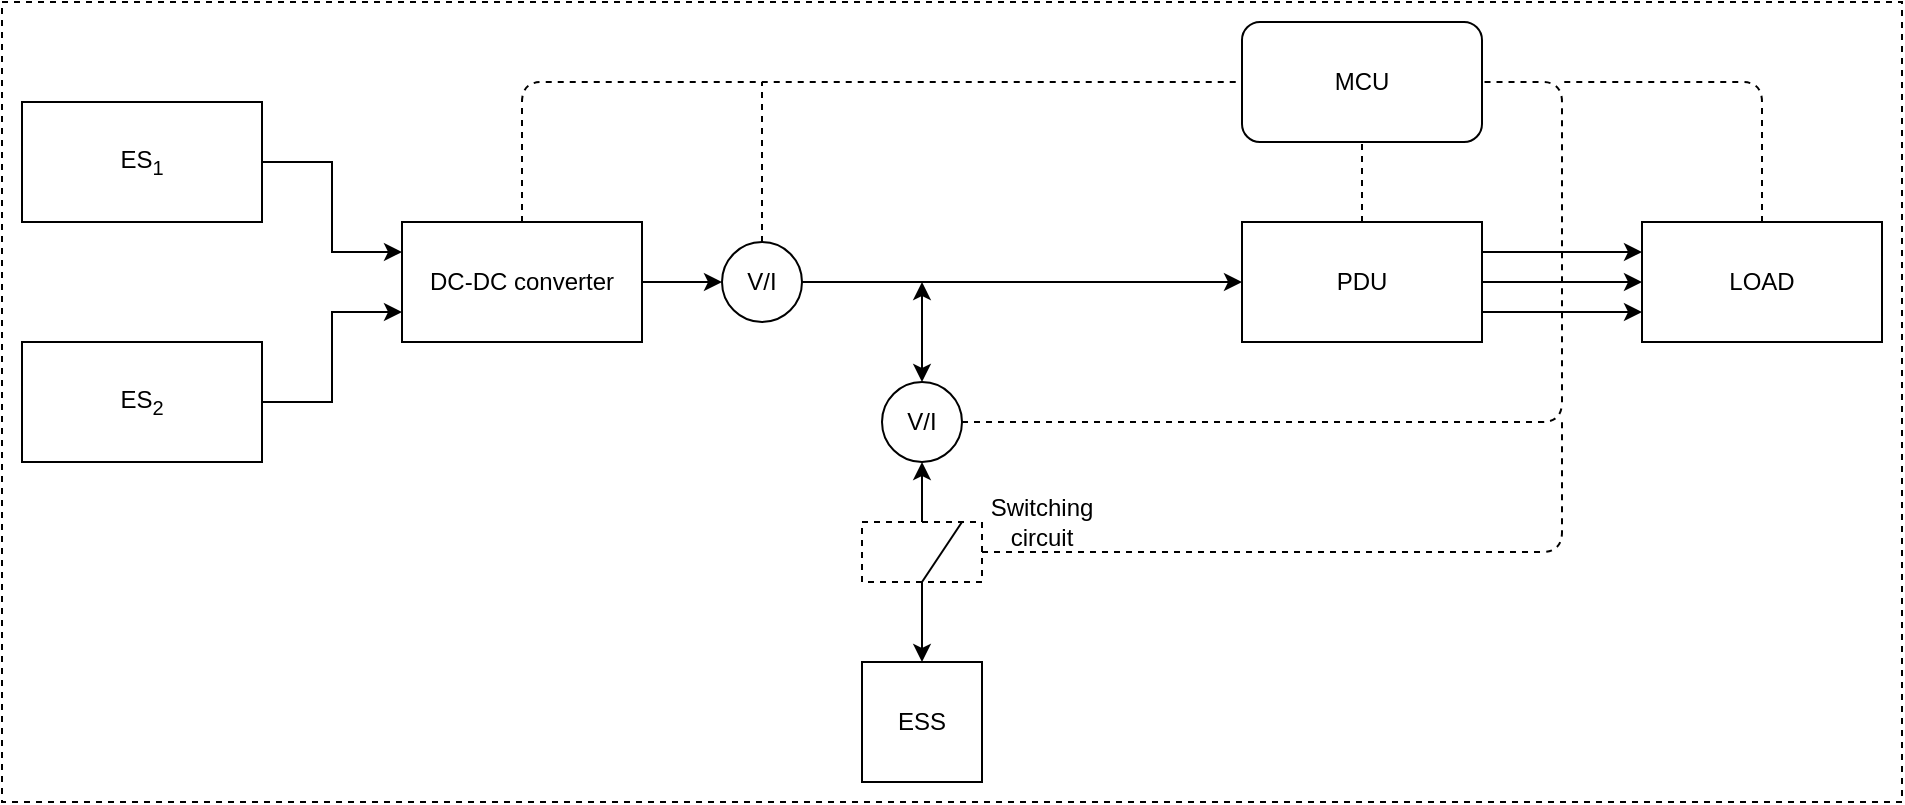 <mxfile version="12.7.0" type="google"><diagram id="Jv_8hTByM6Xw5LqcJcAm" name="Page-1"><mxGraphModel dx="1038" dy="580" grid="1" gridSize="10" guides="1" tooltips="1" connect="1" arrows="1" fold="1" page="1" pageScale="1" pageWidth="827" pageHeight="1169" math="0" shadow="0"><root><mxCell id="0"/><mxCell id="1" parent="0"/><mxCell id="ejpW_IllJ5BGZCX-QVNQ-38" value="" style="rounded=0;whiteSpace=wrap;html=1;dashed=1;" parent="1" vertex="1"><mxGeometry x="20" y="70" width="950" height="400" as="geometry"/></mxCell><mxCell id="ejpW_IllJ5BGZCX-QVNQ-7" value="" style="edgeStyle=orthogonalEdgeStyle;rounded=0;orthogonalLoop=1;jettySize=auto;html=1;exitX=1;exitY=0.25;exitDx=0;exitDy=0;entryX=0;entryY=0.25;entryDx=0;entryDy=0;" parent="1" source="ejpW_IllJ5BGZCX-QVNQ-1" target="ejpW_IllJ5BGZCX-QVNQ-4" edge="1"><mxGeometry relative="1" as="geometry"><Array as="points"><mxPoint x="150" y="150"/><mxPoint x="185" y="150"/><mxPoint x="185" y="195"/></Array></mxGeometry></mxCell><mxCell id="ejpW_IllJ5BGZCX-QVNQ-1" value="ES&lt;sub&gt;1&lt;/sub&gt;" style="rounded=0;whiteSpace=wrap;html=1;" parent="1" vertex="1"><mxGeometry x="30" y="120" width="120" height="60" as="geometry"/></mxCell><mxCell id="ejpW_IllJ5BGZCX-QVNQ-10" style="edgeStyle=orthogonalEdgeStyle;rounded=0;orthogonalLoop=1;jettySize=auto;html=1;exitX=1;exitY=0.5;exitDx=0;exitDy=0;entryX=0;entryY=0.5;entryDx=0;entryDy=0;" parent="1" source="ejpW_IllJ5BGZCX-QVNQ-4" target="ejpW_IllJ5BGZCX-QVNQ-6" edge="1"><mxGeometry relative="1" as="geometry"/></mxCell><mxCell id="ejpW_IllJ5BGZCX-QVNQ-4" value="DC-DC converter" style="rounded=0;whiteSpace=wrap;html=1;" parent="1" vertex="1"><mxGeometry x="220" y="180" width="120" height="60" as="geometry"/></mxCell><mxCell id="ejpW_IllJ5BGZCX-QVNQ-25" value="" style="edgeStyle=orthogonalEdgeStyle;rounded=0;orthogonalLoop=1;jettySize=auto;html=1;" parent="1" source="ejpW_IllJ5BGZCX-QVNQ-5" target="ejpW_IllJ5BGZCX-QVNQ-24" edge="1"><mxGeometry relative="1" as="geometry"/></mxCell><mxCell id="ejpW_IllJ5BGZCX-QVNQ-35" style="edgeStyle=orthogonalEdgeStyle;rounded=0;orthogonalLoop=1;jettySize=auto;html=1;exitX=1;exitY=0.25;exitDx=0;exitDy=0;entryX=0;entryY=0.25;entryDx=0;entryDy=0;" parent="1" source="ejpW_IllJ5BGZCX-QVNQ-5" target="ejpW_IllJ5BGZCX-QVNQ-24" edge="1"><mxGeometry relative="1" as="geometry"/></mxCell><mxCell id="ejpW_IllJ5BGZCX-QVNQ-36" style="edgeStyle=orthogonalEdgeStyle;rounded=0;orthogonalLoop=1;jettySize=auto;html=1;exitX=1;exitY=0.75;exitDx=0;exitDy=0;entryX=0;entryY=0.75;entryDx=0;entryDy=0;" parent="1" source="ejpW_IllJ5BGZCX-QVNQ-5" target="ejpW_IllJ5BGZCX-QVNQ-24" edge="1"><mxGeometry relative="1" as="geometry"/></mxCell><mxCell id="ejpW_IllJ5BGZCX-QVNQ-5" value="PDU" style="rounded=0;whiteSpace=wrap;html=1;" parent="1" vertex="1"><mxGeometry x="640" y="180" width="120" height="60" as="geometry"/></mxCell><mxCell id="ejpW_IllJ5BGZCX-QVNQ-24" value="LOAD" style="rounded=0;whiteSpace=wrap;html=1;" parent="1" vertex="1"><mxGeometry x="840" y="180" width="120" height="60" as="geometry"/></mxCell><mxCell id="ejpW_IllJ5BGZCX-QVNQ-11" style="edgeStyle=orthogonalEdgeStyle;rounded=0;orthogonalLoop=1;jettySize=auto;html=1;exitX=1;exitY=0.5;exitDx=0;exitDy=0;entryX=0;entryY=0.5;entryDx=0;entryDy=0;" parent="1" source="ejpW_IllJ5BGZCX-QVNQ-6" target="ejpW_IllJ5BGZCX-QVNQ-5" edge="1"><mxGeometry relative="1" as="geometry"/></mxCell><mxCell id="ejpW_IllJ5BGZCX-QVNQ-6" value="V/I" style="ellipse;whiteSpace=wrap;html=1;aspect=fixed;" parent="1" vertex="1"><mxGeometry x="380" y="190" width="40" height="40" as="geometry"/></mxCell><mxCell id="ejpW_IllJ5BGZCX-QVNQ-12" value="V/I" style="ellipse;whiteSpace=wrap;html=1;aspect=fixed;" parent="1" vertex="1"><mxGeometry x="460" y="260" width="40" height="40" as="geometry"/></mxCell><mxCell id="ejpW_IllJ5BGZCX-QVNQ-14" value="" style="endArrow=classic;startArrow=classic;html=1;exitX=0.5;exitY=0;exitDx=0;exitDy=0;" parent="1" source="ejpW_IllJ5BGZCX-QVNQ-12" edge="1"><mxGeometry width="50" height="50" relative="1" as="geometry"><mxPoint x="510" y="250" as="sourcePoint"/><mxPoint x="480" y="210" as="targetPoint"/></mxGeometry></mxCell><mxCell id="ejpW_IllJ5BGZCX-QVNQ-15" value="ESS" style="whiteSpace=wrap;html=1;aspect=fixed;" parent="1" vertex="1"><mxGeometry x="450" y="400" width="60" height="60" as="geometry"/></mxCell><mxCell id="ejpW_IllJ5BGZCX-QVNQ-16" value="" style="endArrow=classic;startArrow=classic;html=1;exitX=0.5;exitY=1;exitDx=0;exitDy=0;entryX=0.5;entryY=0;entryDx=0;entryDy=0;" parent="1" source="ejpW_IllJ5BGZCX-QVNQ-12" target="ejpW_IllJ5BGZCX-QVNQ-15" edge="1"><mxGeometry width="50" height="50" relative="1" as="geometry"><mxPoint x="440" y="330" as="sourcePoint"/><mxPoint x="320" y="360" as="targetPoint"/></mxGeometry></mxCell><mxCell id="ejpW_IllJ5BGZCX-QVNQ-17" value="MCU" style="rounded=1;whiteSpace=wrap;html=1;" parent="1" vertex="1"><mxGeometry x="640" y="80" width="120" height="60" as="geometry"/></mxCell><mxCell id="ejpW_IllJ5BGZCX-QVNQ-18" value="" style="endArrow=none;dashed=1;html=1;exitX=0.5;exitY=0;exitDx=0;exitDy=0;entryX=0;entryY=0.5;entryDx=0;entryDy=0;" parent="1" source="ejpW_IllJ5BGZCX-QVNQ-4" target="ejpW_IllJ5BGZCX-QVNQ-17" edge="1"><mxGeometry width="50" height="50" relative="1" as="geometry"><mxPoint x="30" y="510" as="sourcePoint"/><mxPoint x="280" y="100" as="targetPoint"/><Array as="points"><mxPoint x="280" y="110"/></Array></mxGeometry></mxCell><mxCell id="ejpW_IllJ5BGZCX-QVNQ-19" value="" style="endArrow=none;dashed=1;html=1;" parent="1" edge="1"><mxGeometry width="50" height="50" relative="1" as="geometry"><mxPoint x="400" y="190" as="sourcePoint"/><mxPoint x="400" y="110" as="targetPoint"/></mxGeometry></mxCell><mxCell id="ejpW_IllJ5BGZCX-QVNQ-20" value="" style="endArrow=none;dashed=1;html=1;entryX=0.5;entryY=1;entryDx=0;entryDy=0;" parent="1" target="ejpW_IllJ5BGZCX-QVNQ-17" edge="1"><mxGeometry width="50" height="50" relative="1" as="geometry"><mxPoint x="700" y="180" as="sourcePoint"/><mxPoint x="750" y="130" as="targetPoint"/></mxGeometry></mxCell><mxCell id="ejpW_IllJ5BGZCX-QVNQ-21" value="" style="endArrow=none;dashed=1;html=1;entryX=1;entryY=0.5;entryDx=0;entryDy=0;exitX=1;exitY=0.5;exitDx=0;exitDy=0;" parent="1" source="ejpW_IllJ5BGZCX-QVNQ-12" target="ejpW_IllJ5BGZCX-QVNQ-17" edge="1"><mxGeometry width="50" height="50" relative="1" as="geometry"><mxPoint x="510" y="280" as="sourcePoint"/><mxPoint x="810" y="110" as="targetPoint"/><Array as="points"><mxPoint x="800" y="280"/><mxPoint x="800" y="110"/></Array></mxGeometry></mxCell><mxCell id="ejpW_IllJ5BGZCX-QVNQ-28" style="edgeStyle=orthogonalEdgeStyle;rounded=0;orthogonalLoop=1;jettySize=auto;html=1;exitX=0.5;exitY=0;exitDx=0;exitDy=0;" parent="1" source="ejpW_IllJ5BGZCX-QVNQ-26" edge="1"><mxGeometry relative="1" as="geometry"><mxPoint x="480" y="340" as="targetPoint"/></mxGeometry></mxCell><mxCell id="ejpW_IllJ5BGZCX-QVNQ-26" value="" style="rounded=0;whiteSpace=wrap;html=1;dashed=1;" parent="1" vertex="1"><mxGeometry x="450" y="330" width="60" height="30" as="geometry"/></mxCell><mxCell id="ejpW_IllJ5BGZCX-QVNQ-27" value="" style="endArrow=none;html=1;" parent="1" edge="1"><mxGeometry width="50" height="50" relative="1" as="geometry"><mxPoint x="480" y="360" as="sourcePoint"/><mxPoint x="500" y="330" as="targetPoint"/></mxGeometry></mxCell><mxCell id="ejpW_IllJ5BGZCX-QVNQ-29" value="" style="endArrow=none;dashed=1;html=1;exitX=1;exitY=0.5;exitDx=0;exitDy=0;" parent="1" source="ejpW_IllJ5BGZCX-QVNQ-26" edge="1"><mxGeometry width="50" height="50" relative="1" as="geometry"><mxPoint x="510" y="350" as="sourcePoint"/><mxPoint x="800" y="280" as="targetPoint"/><Array as="points"><mxPoint x="800" y="345"/></Array></mxGeometry></mxCell><mxCell id="ejpW_IllJ5BGZCX-QVNQ-30" value="" style="endArrow=none;dashed=1;html=1;" parent="1" edge="1"><mxGeometry width="50" height="50" relative="1" as="geometry"><mxPoint x="900" y="180" as="sourcePoint"/><mxPoint x="800" y="110" as="targetPoint"/><Array as="points"><mxPoint x="900" y="110"/></Array></mxGeometry></mxCell><mxCell id="ejpW_IllJ5BGZCX-QVNQ-31" value="Switching circuit" style="text;html=1;strokeColor=none;fillColor=none;align=center;verticalAlign=middle;whiteSpace=wrap;rounded=0;dashed=1;" parent="1" vertex="1"><mxGeometry x="520" y="320" width="40" height="20" as="geometry"/></mxCell><mxCell id="WP-uccyrVCK_92YTfkJ4-2" value="" style="edgeStyle=orthogonalEdgeStyle;rounded=0;orthogonalLoop=1;jettySize=auto;html=1;entryX=0;entryY=0.75;entryDx=0;entryDy=0;" edge="1" parent="1" source="WP-uccyrVCK_92YTfkJ4-1" target="ejpW_IllJ5BGZCX-QVNQ-4"><mxGeometry relative="1" as="geometry"/></mxCell><mxCell id="WP-uccyrVCK_92YTfkJ4-1" value="ES&lt;sub&gt;2&lt;/sub&gt;" style="rounded=0;whiteSpace=wrap;html=1;" vertex="1" parent="1"><mxGeometry x="30" y="240" width="120" height="60" as="geometry"/></mxCell></root></mxGraphModel></diagram></mxfile>